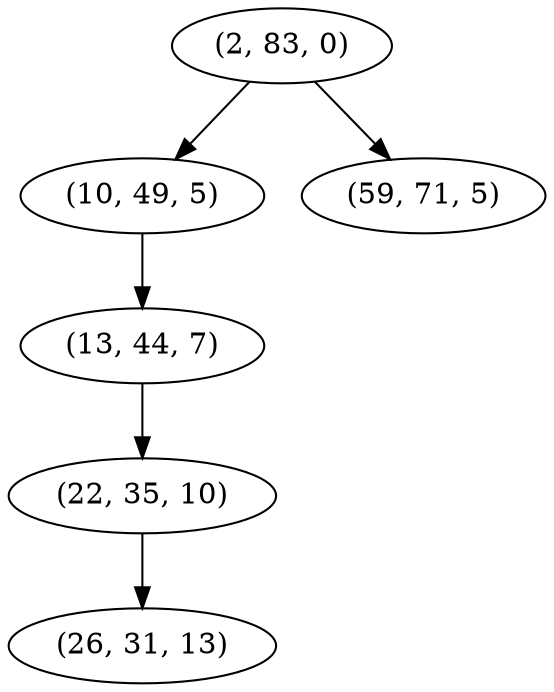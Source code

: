 digraph tree {
    "(2, 83, 0)";
    "(10, 49, 5)";
    "(13, 44, 7)";
    "(22, 35, 10)";
    "(26, 31, 13)";
    "(59, 71, 5)";
    "(2, 83, 0)" -> "(10, 49, 5)";
    "(2, 83, 0)" -> "(59, 71, 5)";
    "(10, 49, 5)" -> "(13, 44, 7)";
    "(13, 44, 7)" -> "(22, 35, 10)";
    "(22, 35, 10)" -> "(26, 31, 13)";
}
